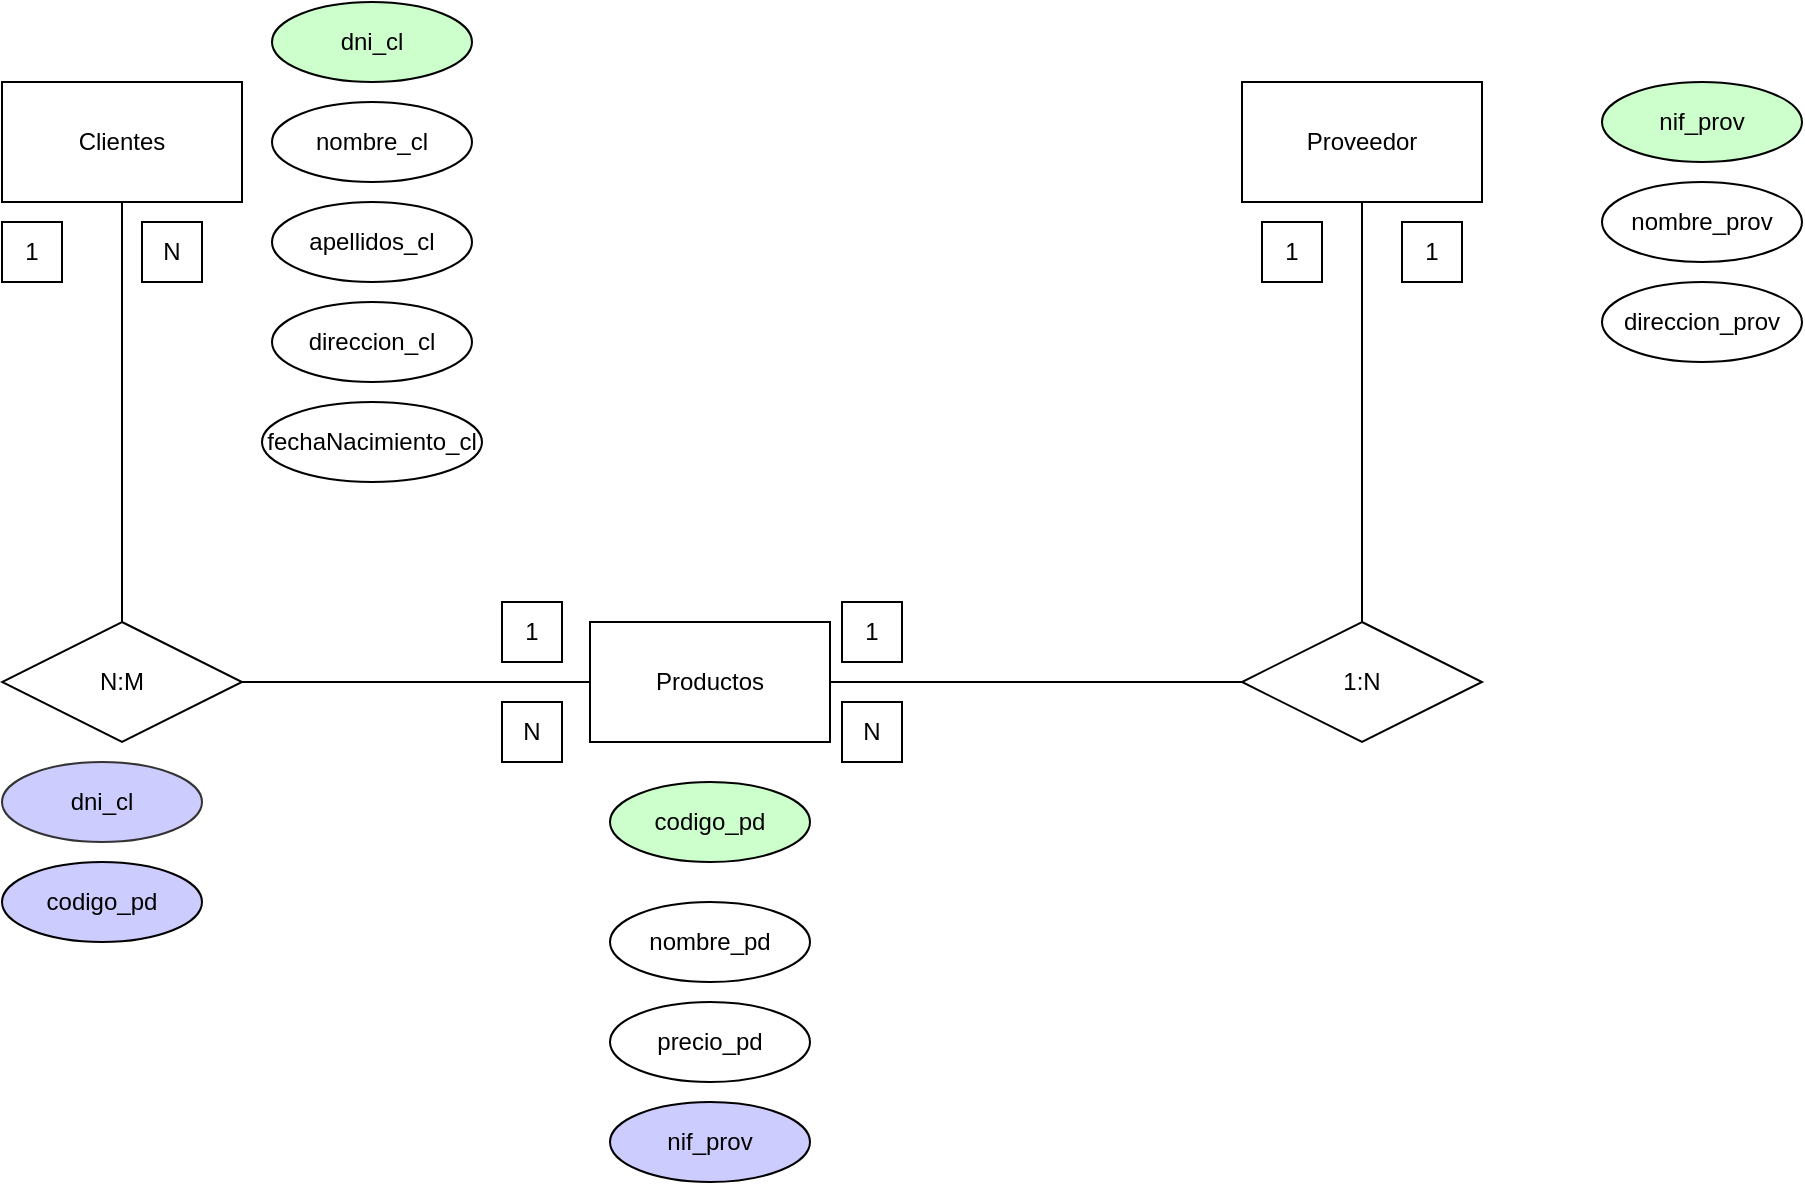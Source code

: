 <mxfile version="21.3.4" type="github">
  <diagram name="Página-1" id="YqSpsZhjlIQwyB9SEqBU">
    <mxGraphModel dx="1198" dy="478" grid="1" gridSize="10" guides="1" tooltips="1" connect="1" arrows="1" fold="1" page="1" pageScale="1" pageWidth="827" pageHeight="1169" math="0" shadow="0">
      <root>
        <mxCell id="0" />
        <mxCell id="1" parent="0" />
        <mxCell id="B1-6eKtTDm0UTz2BV6WE-1" value="Clientes" style="rounded=0;whiteSpace=wrap;html=1;" parent="1" vertex="1">
          <mxGeometry x="60" y="60" width="120" height="60" as="geometry" />
        </mxCell>
        <mxCell id="B1-6eKtTDm0UTz2BV6WE-2" value="Productos&lt;br&gt;" style="rounded=0;whiteSpace=wrap;html=1;" parent="1" vertex="1">
          <mxGeometry x="354" y="330" width="120" height="60" as="geometry" />
        </mxCell>
        <mxCell id="B1-6eKtTDm0UTz2BV6WE-3" value="Proveedor" style="rounded=0;whiteSpace=wrap;html=1;" parent="1" vertex="1">
          <mxGeometry x="680" y="60" width="120" height="60" as="geometry" />
        </mxCell>
        <mxCell id="B1-6eKtTDm0UTz2BV6WE-4" value="N:M" style="shape=rhombus;perimeter=rhombusPerimeter;whiteSpace=wrap;html=1;align=center;" parent="1" vertex="1">
          <mxGeometry x="60" y="330" width="120" height="60" as="geometry" />
        </mxCell>
        <mxCell id="B1-6eKtTDm0UTz2BV6WE-5" value="" style="endArrow=none;html=1;rounded=0;exitX=0.5;exitY=1;exitDx=0;exitDy=0;" parent="1" source="B1-6eKtTDm0UTz2BV6WE-1" target="B1-6eKtTDm0UTz2BV6WE-4" edge="1">
          <mxGeometry relative="1" as="geometry">
            <mxPoint x="330" y="230" as="sourcePoint" />
            <mxPoint x="490" y="230" as="targetPoint" />
          </mxGeometry>
        </mxCell>
        <mxCell id="B1-6eKtTDm0UTz2BV6WE-7" value="" style="endArrow=none;html=1;rounded=0;entryX=0;entryY=0.5;entryDx=0;entryDy=0;exitX=1;exitY=0.5;exitDx=0;exitDy=0;" parent="1" source="B1-6eKtTDm0UTz2BV6WE-4" target="B1-6eKtTDm0UTz2BV6WE-2" edge="1">
          <mxGeometry relative="1" as="geometry">
            <mxPoint x="330" y="230" as="sourcePoint" />
            <mxPoint x="490" y="230" as="targetPoint" />
          </mxGeometry>
        </mxCell>
        <mxCell id="B1-6eKtTDm0UTz2BV6WE-8" value="1" style="rounded=0;whiteSpace=wrap;html=1;" parent="1" vertex="1">
          <mxGeometry x="60" y="130" width="30" height="30" as="geometry" />
        </mxCell>
        <mxCell id="B1-6eKtTDm0UTz2BV6WE-9" value="N" style="rounded=0;whiteSpace=wrap;html=1;" parent="1" vertex="1">
          <mxGeometry x="310" y="370" width="30" height="30" as="geometry" />
        </mxCell>
        <mxCell id="B1-6eKtTDm0UTz2BV6WE-10" value="1" style="rounded=0;whiteSpace=wrap;html=1;" parent="1" vertex="1">
          <mxGeometry x="310" y="320" width="30" height="30" as="geometry" />
        </mxCell>
        <mxCell id="B1-6eKtTDm0UTz2BV6WE-11" value="N" style="rounded=0;whiteSpace=wrap;html=1;" parent="1" vertex="1">
          <mxGeometry x="130" y="130" width="30" height="30" as="geometry" />
        </mxCell>
        <mxCell id="B1-6eKtTDm0UTz2BV6WE-12" value="1:N" style="shape=rhombus;perimeter=rhombusPerimeter;whiteSpace=wrap;html=1;align=center;" parent="1" vertex="1">
          <mxGeometry x="680" y="330" width="120" height="60" as="geometry" />
        </mxCell>
        <mxCell id="B1-6eKtTDm0UTz2BV6WE-13" value="" style="endArrow=none;html=1;rounded=0;exitX=1;exitY=0.5;exitDx=0;exitDy=0;entryX=0;entryY=0.5;entryDx=0;entryDy=0;" parent="1" source="B1-6eKtTDm0UTz2BV6WE-2" target="B1-6eKtTDm0UTz2BV6WE-12" edge="1">
          <mxGeometry relative="1" as="geometry">
            <mxPoint x="330" y="230" as="sourcePoint" />
            <mxPoint x="680" y="360" as="targetPoint" />
          </mxGeometry>
        </mxCell>
        <mxCell id="B1-6eKtTDm0UTz2BV6WE-14" value="" style="endArrow=none;html=1;rounded=0;entryX=0.5;entryY=0;entryDx=0;entryDy=0;exitX=0.5;exitY=1;exitDx=0;exitDy=0;" parent="1" source="B1-6eKtTDm0UTz2BV6WE-3" target="B1-6eKtTDm0UTz2BV6WE-12" edge="1">
          <mxGeometry relative="1" as="geometry">
            <mxPoint x="330" y="230" as="sourcePoint" />
            <mxPoint x="490" y="230" as="targetPoint" />
          </mxGeometry>
        </mxCell>
        <mxCell id="B1-6eKtTDm0UTz2BV6WE-15" value="1" style="rounded=0;whiteSpace=wrap;html=1;" parent="1" vertex="1">
          <mxGeometry x="480" y="320" width="30" height="30" as="geometry" />
        </mxCell>
        <mxCell id="B1-6eKtTDm0UTz2BV6WE-16" value="1" style="rounded=0;whiteSpace=wrap;html=1;" parent="1" vertex="1">
          <mxGeometry x="690" y="130" width="30" height="30" as="geometry" />
        </mxCell>
        <mxCell id="B1-6eKtTDm0UTz2BV6WE-17" value="1" style="rounded=0;whiteSpace=wrap;html=1;" parent="1" vertex="1">
          <mxGeometry x="760" y="130" width="30" height="30" as="geometry" />
        </mxCell>
        <mxCell id="B1-6eKtTDm0UTz2BV6WE-18" value="N" style="rounded=0;whiteSpace=wrap;html=1;" parent="1" vertex="1">
          <mxGeometry x="480" y="370" width="30" height="30" as="geometry" />
        </mxCell>
        <mxCell id="B1-6eKtTDm0UTz2BV6WE-19" value="dni_cl" style="ellipse;whiteSpace=wrap;html=1;align=center;fillColor=#CCFFCC;" parent="1" vertex="1">
          <mxGeometry x="195" y="20" width="100" height="40" as="geometry" />
        </mxCell>
        <mxCell id="B1-6eKtTDm0UTz2BV6WE-20" value="nombre_cl" style="ellipse;whiteSpace=wrap;html=1;align=center;" parent="1" vertex="1">
          <mxGeometry x="195" y="70" width="100" height="40" as="geometry" />
        </mxCell>
        <mxCell id="B1-6eKtTDm0UTz2BV6WE-21" value="apellidos_cl" style="ellipse;whiteSpace=wrap;html=1;align=center;" parent="1" vertex="1">
          <mxGeometry x="195" y="120" width="100" height="40" as="geometry" />
        </mxCell>
        <mxCell id="B1-6eKtTDm0UTz2BV6WE-22" value="direccion_cl" style="ellipse;whiteSpace=wrap;html=1;align=center;" parent="1" vertex="1">
          <mxGeometry x="195" y="170" width="100" height="40" as="geometry" />
        </mxCell>
        <mxCell id="B1-6eKtTDm0UTz2BV6WE-23" value="fechaNacimiento_cl&lt;br&gt;" style="ellipse;whiteSpace=wrap;html=1;align=center;" parent="1" vertex="1">
          <mxGeometry x="190" y="220" width="110" height="40" as="geometry" />
        </mxCell>
        <mxCell id="B1-6eKtTDm0UTz2BV6WE-24" value="codigo_pd" style="ellipse;whiteSpace=wrap;html=1;align=center;fillColor=#CCFFCC;" parent="1" vertex="1">
          <mxGeometry x="364" y="410" width="100" height="40" as="geometry" />
        </mxCell>
        <mxCell id="B1-6eKtTDm0UTz2BV6WE-25" value="nombre_pd&lt;br&gt;" style="ellipse;whiteSpace=wrap;html=1;align=center;" parent="1" vertex="1">
          <mxGeometry x="364" y="470" width="100" height="40" as="geometry" />
        </mxCell>
        <mxCell id="B1-6eKtTDm0UTz2BV6WE-26" value="precio_pd&lt;br&gt;" style="ellipse;whiteSpace=wrap;html=1;align=center;" parent="1" vertex="1">
          <mxGeometry x="364" y="520" width="100" height="40" as="geometry" />
        </mxCell>
        <mxCell id="B1-6eKtTDm0UTz2BV6WE-27" value="nif_prov&lt;br&gt;" style="ellipse;whiteSpace=wrap;html=1;align=center;fillColor=#CCFFCC;" parent="1" vertex="1">
          <mxGeometry x="860" y="60" width="100" height="40" as="geometry" />
        </mxCell>
        <mxCell id="B1-6eKtTDm0UTz2BV6WE-28" value="nombre_prov&lt;br&gt;" style="ellipse;whiteSpace=wrap;html=1;align=center;" parent="1" vertex="1">
          <mxGeometry x="860" y="110" width="100" height="40" as="geometry" />
        </mxCell>
        <mxCell id="B1-6eKtTDm0UTz2BV6WE-29" value="direccion_prov&lt;br&gt;" style="ellipse;whiteSpace=wrap;html=1;align=center;" parent="1" vertex="1">
          <mxGeometry x="860" y="160" width="100" height="40" as="geometry" />
        </mxCell>
        <mxCell id="B1-6eKtTDm0UTz2BV6WE-30" value="dni_cl" style="ellipse;whiteSpace=wrap;html=1;align=center;fillColor=#CCCCFF;strokeColor=#333333;" parent="1" vertex="1">
          <mxGeometry x="60" y="400" width="100" height="40" as="geometry" />
        </mxCell>
        <mxCell id="B1-6eKtTDm0UTz2BV6WE-31" value="codigo_pd" style="ellipse;whiteSpace=wrap;html=1;align=center;fillColor=#CCCCFF;" parent="1" vertex="1">
          <mxGeometry x="60" y="450" width="100" height="40" as="geometry" />
        </mxCell>
        <mxCell id="B1-6eKtTDm0UTz2BV6WE-32" value="nif_prov&lt;br&gt;" style="ellipse;whiteSpace=wrap;html=1;align=center;fillColor=#CCCCFF;strokeColor=#000000;" parent="1" vertex="1">
          <mxGeometry x="364" y="570" width="100" height="40" as="geometry" />
        </mxCell>
      </root>
    </mxGraphModel>
  </diagram>
</mxfile>

